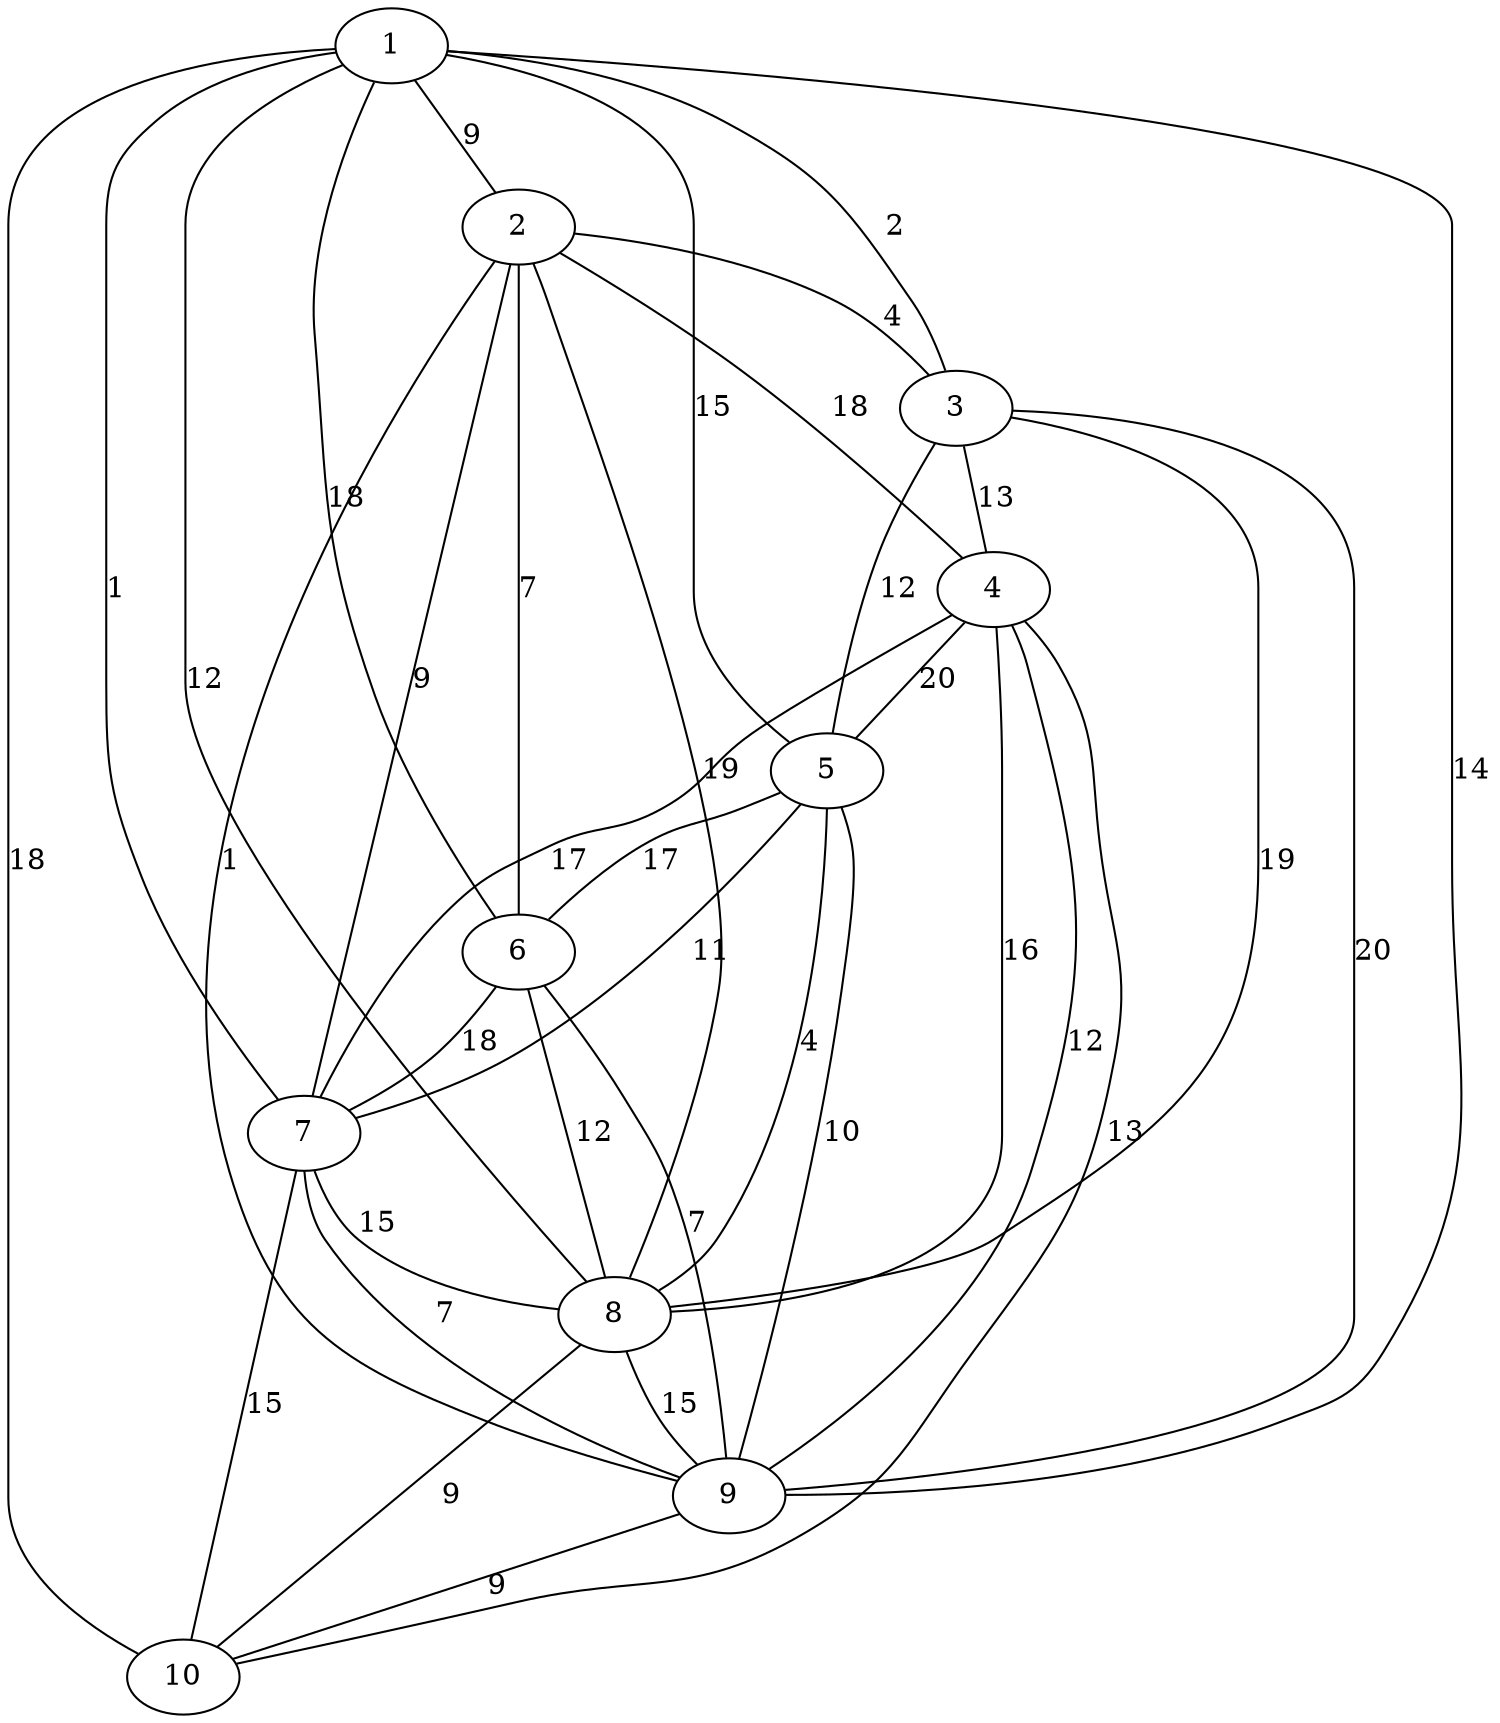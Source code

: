 graph G {
 1 -- 8 [label="12"];
 1 -- 6 [label="18"];
 1 -- 5 [label="15"];
 1 -- 3 [label="2"];
 1 -- 10 [label="18"];
 1 -- 9 [label="14"];
 1 -- 7 [label="1"];
 1 -- 2 [label="9"];
 2 -- 9 [label="1"];
 2 -- 8 [label="19"];
 2 -- 7 [label="9"];
 2 -- 4 [label="18"];
 2 -- 6 [label="7"];
 2 -- 3 [label="4"];
 3 -- 9 [label="20"];
 3 -- 8 [label="19"];
 3 -- 5 [label="12"];
 3 -- 4 [label="13"];
 4 -- 8 [label="16"];
 4 -- 7 [label="17"];
 4 -- 10 [label="13"];
 4 -- 9 [label="12"];
 4 -- 5 [label="20"];
 5 -- 9 [label="10"];
 5 -- 8 [label="4"];
 5 -- 7 [label="11"];
 5 -- 6 [label="17"];
 6 -- 8 [label="12"];
 6 -- 9 [label="7"];
 6 -- 7 [label="18"];
 7 -- 10 [label="15"];
 7 -- 9 [label="7"];
 7 -- 8 [label="15"];
 8 -- 10 [label="9"];
 8 -- 9 [label="15"];
 9 -- 10 [label="9"];
}
